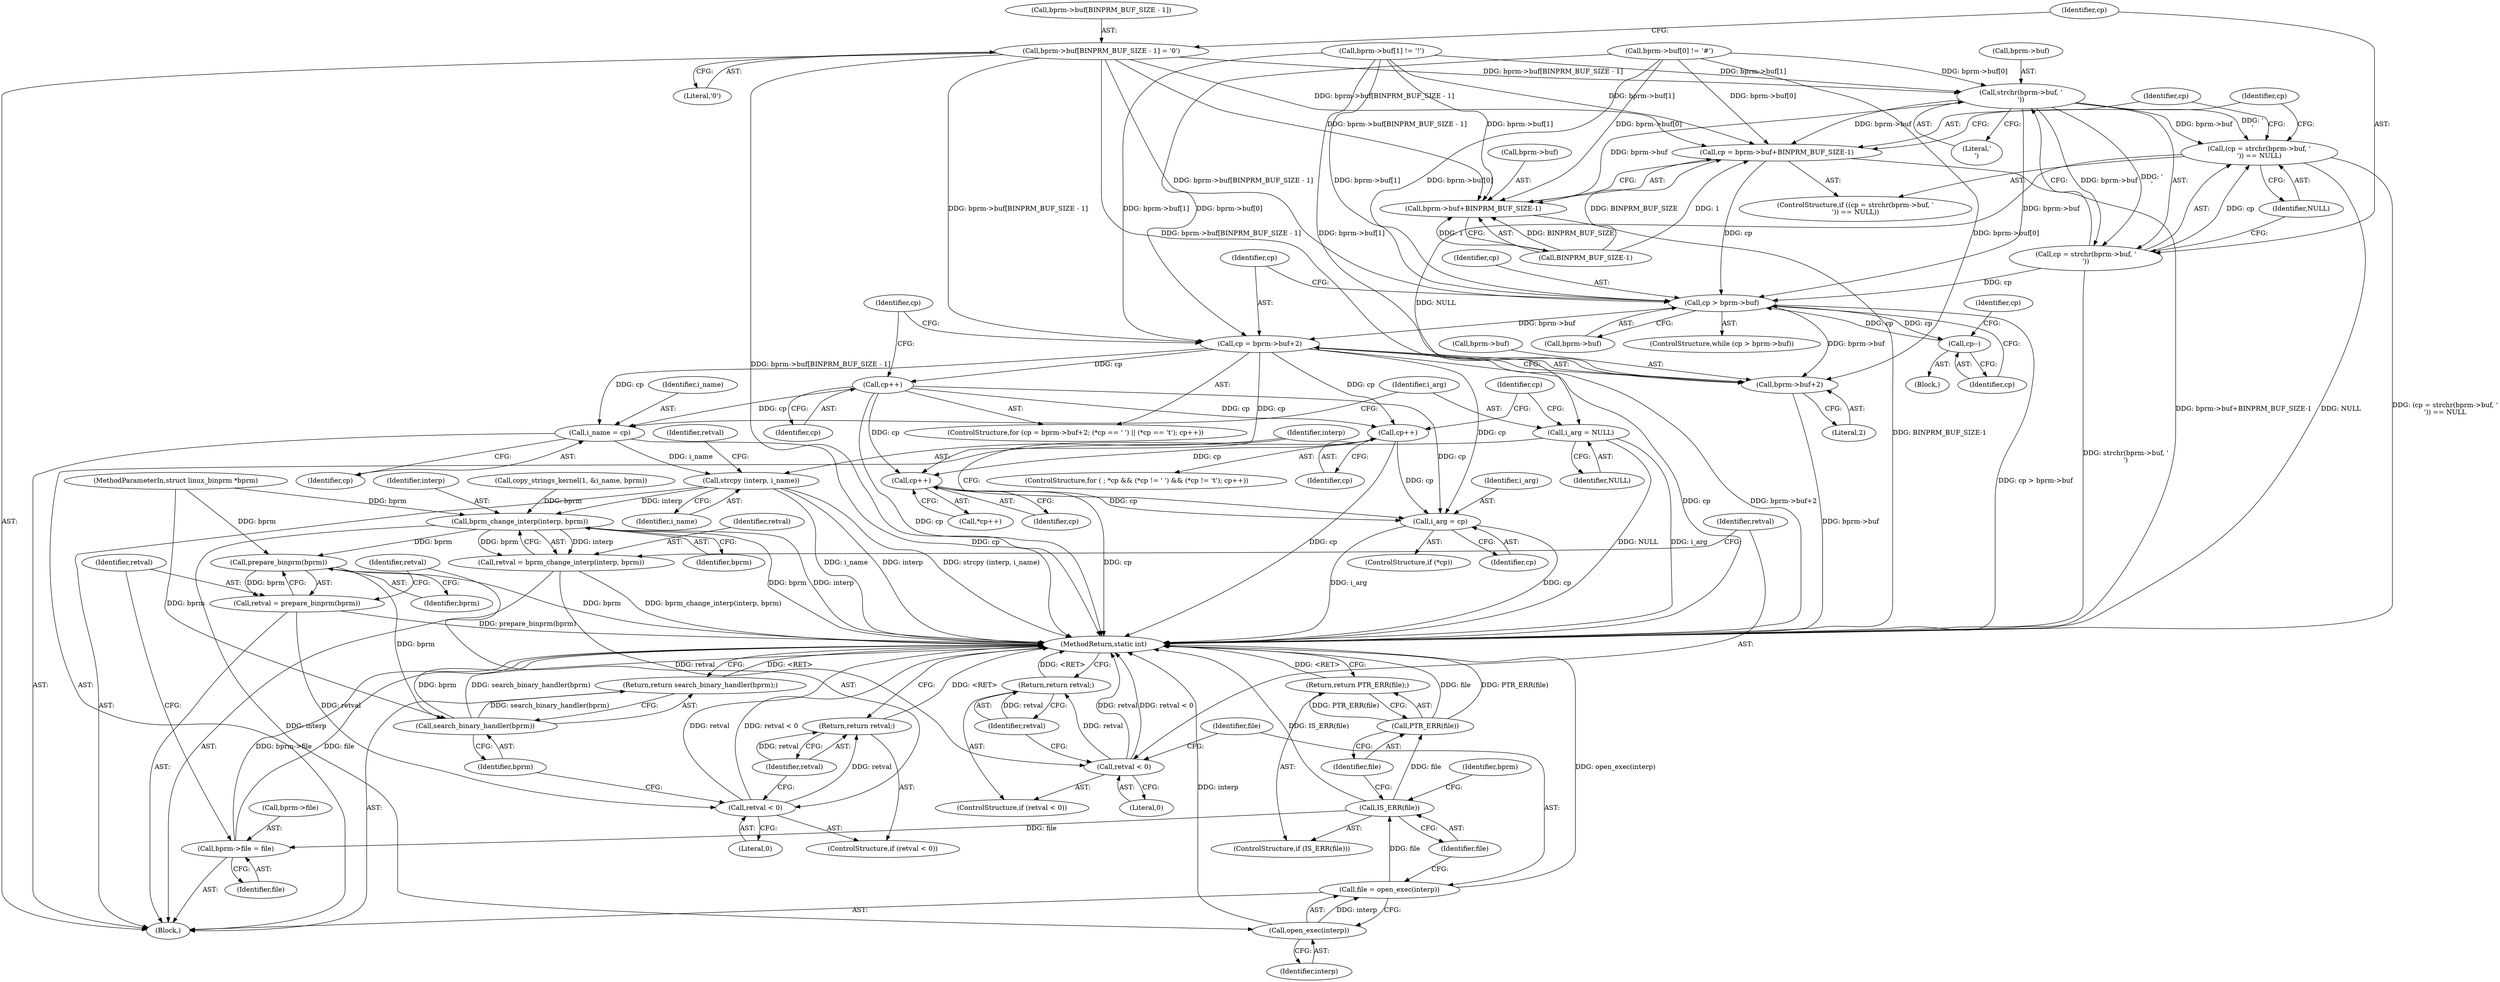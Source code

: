 digraph "0_linux_b66c5984017533316fd1951770302649baf1aa33_0@array" {
"1000146" [label="(Call,bprm->buf[BINPRM_BUF_SIZE - 1] = '\0')"];
"1000159" [label="(Call,strchr(bprm->buf, '\n'))"];
"1000156" [label="(Call,(cp = strchr(bprm->buf, '\n')) == NULL)"];
"1000233" [label="(Call,i_arg = NULL)"];
"1000157" [label="(Call,cp = strchr(bprm->buf, '\n'))"];
"1000179" [label="(Call,cp > bprm->buf)"];
"1000185" [label="(Call,cp--)"];
"1000204" [label="(Call,cp = bprm->buf+2)"];
"1000220" [label="(Call,cp++)"];
"1000230" [label="(Call,i_name = cp)"];
"1000272" [label="(Call,strcpy (interp, i_name))"];
"1000339" [label="(Call,bprm_change_interp(interp, bprm))"];
"1000337" [label="(Call,retval = bprm_change_interp(interp, bprm))"];
"1000343" [label="(Call,retval < 0)"];
"1000346" [label="(Return,return retval;)"];
"1000350" [label="(Call,open_exec(interp))"];
"1000348" [label="(Call,file = open_exec(interp))"];
"1000353" [label="(Call,IS_ERR(file))"];
"1000356" [label="(Call,PTR_ERR(file))"];
"1000355" [label="(Return,return PTR_ERR(file);)"];
"1000358" [label="(Call,bprm->file = file)"];
"1000365" [label="(Call,prepare_binprm(bprm))"];
"1000363" [label="(Call,retval = prepare_binprm(bprm))"];
"1000368" [label="(Call,retval < 0)"];
"1000371" [label="(Return,return retval;)"];
"1000374" [label="(Call,search_binary_handler(bprm))"];
"1000373" [label="(Return,return search_binary_handler(bprm);)"];
"1000249" [label="(Call,cp++)"];
"1000263" [label="(Call,cp++)"];
"1000269" [label="(Call,i_arg = cp)"];
"1000206" [label="(Call,bprm->buf+2)"];
"1000165" [label="(Call,cp = bprm->buf+BINPRM_BUF_SIZE-1)"];
"1000167" [label="(Call,bprm->buf+BINPRM_BUF_SIZE-1)"];
"1000181" [label="(Call,bprm->buf)"];
"1000147" [label="(Call,bprm->buf[BINPRM_BUF_SIZE - 1])"];
"1000364" [label="(Identifier,retval)"];
"1000249" [label="(Call,cp++)"];
"1000171" [label="(Call,BINPRM_BUF_SIZE-1)"];
"1000376" [label="(MethodReturn,static int)"];
"1000220" [label="(Call,cp++)"];
"1000340" [label="(Identifier,interp)"];
"1000348" [label="(Call,file = open_exec(interp))"];
"1000269" [label="(Call,i_arg = cp)"];
"1000263" [label="(Call,cp++)"];
"1000163" [label="(Literal,'\n')"];
"1000164" [label="(Identifier,NULL)"];
"1000266" [label="(ControlStructure,if (*cp))"];
"1000186" [label="(Identifier,cp)"];
"1000250" [label="(Identifier,cp)"];
"1000373" [label="(Return,return search_binary_handler(bprm);)"];
"1000350" [label="(Call,open_exec(interp))"];
"1000356" [label="(Call,PTR_ERR(file))"];
"1000221" [label="(Identifier,cp)"];
"1000206" [label="(Call,bprm->buf+2)"];
"1000370" [label="(Literal,0)"];
"1000106" [label="(MethodParameterIn,struct linux_binprm *bprm)"];
"1000363" [label="(Call,retval = prepare_binprm(bprm))"];
"1000344" [label="(Identifier,retval)"];
"1000368" [label="(Call,retval < 0)"];
"1000116" [label="(Call,bprm->buf[0] != '#')"];
"1000276" [label="(Identifier,retval)"];
"1000271" [label="(Identifier,cp)"];
"1000203" [label="(ControlStructure,for (cp = bprm->buf+2; (*cp == ' ') || (*cp == '\t'); cp++))"];
"1000231" [label="(Identifier,i_name)"];
"1000371" [label="(Return,return retval;)"];
"1000338" [label="(Identifier,retval)"];
"1000355" [label="(Return,return PTR_ERR(file);)"];
"1000365" [label="(Call,prepare_binprm(bprm))"];
"1000358" [label="(Call,bprm->file = file)"];
"1000160" [label="(Call,bprm->buf)"];
"1000185" [label="(Call,cp--)"];
"1000158" [label="(Identifier,cp)"];
"1000166" [label="(Identifier,cp)"];
"1000191" [label="(Identifier,cp)"];
"1000264" [label="(Identifier,cp)"];
"1000375" [label="(Identifier,bprm)"];
"1000360" [label="(Identifier,bprm)"];
"1000367" [label="(ControlStructure,if (retval < 0))"];
"1000270" [label="(Identifier,i_arg)"];
"1000341" [label="(Identifier,bprm)"];
"1000236" [label="(ControlStructure,for ( ; *cp && (*cp != ' ') && (*cp != '\t'); cp++))"];
"1000353" [label="(Call,IS_ERR(file))"];
"1000159" [label="(Call,strchr(bprm->buf, '\n'))"];
"1000167" [label="(Call,bprm->buf+BINPRM_BUF_SIZE-1)"];
"1000230" [label="(Call,i_name = cp)"];
"1000204" [label="(Call,cp = bprm->buf+2)"];
"1000146" [label="(Call,bprm->buf[BINPRM_BUF_SIZE - 1] = '\0')"];
"1000352" [label="(ControlStructure,if (IS_ERR(file)))"];
"1000210" [label="(Literal,2)"];
"1000156" [label="(Call,(cp = strchr(bprm->buf, '\n')) == NULL)"];
"1000351" [label="(Identifier,interp)"];
"1000357" [label="(Identifier,file)"];
"1000235" [label="(Identifier,NULL)"];
"1000359" [label="(Call,bprm->file)"];
"1000234" [label="(Identifier,i_arg)"];
"1000107" [label="(Block,)"];
"1000178" [label="(ControlStructure,while (cp > bprm->buf))"];
"1000157" [label="(Call,cp = strchr(bprm->buf, '\n'))"];
"1000345" [label="(Literal,0)"];
"1000207" [label="(Call,bprm->buf)"];
"1000205" [label="(Identifier,cp)"];
"1000232" [label="(Identifier,cp)"];
"1000343" [label="(Call,retval < 0)"];
"1000184" [label="(Block,)"];
"1000324" [label="(Call,copy_strings_kernel(1, &i_name, bprm))"];
"1000262" [label="(Call,*cp++)"];
"1000339" [label="(Call,bprm_change_interp(interp, bprm))"];
"1000154" [label="(Literal,'\0')"];
"1000354" [label="(Identifier,file)"];
"1000233" [label="(Call,i_arg = NULL)"];
"1000155" [label="(ControlStructure,if ((cp = strchr(bprm->buf, '\n')) == NULL))"];
"1000273" [label="(Identifier,interp)"];
"1000342" [label="(ControlStructure,if (retval < 0))"];
"1000369" [label="(Identifier,retval)"];
"1000179" [label="(Call,cp > bprm->buf)"];
"1000366" [label="(Identifier,bprm)"];
"1000168" [label="(Call,bprm->buf)"];
"1000176" [label="(Identifier,cp)"];
"1000346" [label="(Return,return retval;)"];
"1000347" [label="(Identifier,retval)"];
"1000372" [label="(Identifier,retval)"];
"1000272" [label="(Call,strcpy (interp, i_name))"];
"1000165" [label="(Call,cp = bprm->buf+BINPRM_BUF_SIZE-1)"];
"1000239" [label="(Identifier,cp)"];
"1000214" [label="(Identifier,cp)"];
"1000349" [label="(Identifier,file)"];
"1000123" [label="(Call,bprm->buf[1] != '!')"];
"1000180" [label="(Identifier,cp)"];
"1000337" [label="(Call,retval = bprm_change_interp(interp, bprm))"];
"1000362" [label="(Identifier,file)"];
"1000374" [label="(Call,search_binary_handler(bprm))"];
"1000274" [label="(Identifier,i_name)"];
"1000146" -> "1000107"  [label="AST: "];
"1000146" -> "1000154"  [label="CFG: "];
"1000147" -> "1000146"  [label="AST: "];
"1000154" -> "1000146"  [label="AST: "];
"1000158" -> "1000146"  [label="CFG: "];
"1000146" -> "1000376"  [label="DDG: bprm->buf[BINPRM_BUF_SIZE - 1]"];
"1000146" -> "1000159"  [label="DDG: bprm->buf[BINPRM_BUF_SIZE - 1]"];
"1000146" -> "1000165"  [label="DDG: bprm->buf[BINPRM_BUF_SIZE - 1]"];
"1000146" -> "1000167"  [label="DDG: bprm->buf[BINPRM_BUF_SIZE - 1]"];
"1000146" -> "1000179"  [label="DDG: bprm->buf[BINPRM_BUF_SIZE - 1]"];
"1000146" -> "1000204"  [label="DDG: bprm->buf[BINPRM_BUF_SIZE - 1]"];
"1000146" -> "1000206"  [label="DDG: bprm->buf[BINPRM_BUF_SIZE - 1]"];
"1000159" -> "1000157"  [label="AST: "];
"1000159" -> "1000163"  [label="CFG: "];
"1000160" -> "1000159"  [label="AST: "];
"1000163" -> "1000159"  [label="AST: "];
"1000157" -> "1000159"  [label="CFG: "];
"1000159" -> "1000156"  [label="DDG: bprm->buf"];
"1000159" -> "1000156"  [label="DDG: '\n'"];
"1000159" -> "1000157"  [label="DDG: bprm->buf"];
"1000159" -> "1000157"  [label="DDG: '\n'"];
"1000116" -> "1000159"  [label="DDG: bprm->buf[0]"];
"1000123" -> "1000159"  [label="DDG: bprm->buf[1]"];
"1000159" -> "1000165"  [label="DDG: bprm->buf"];
"1000159" -> "1000167"  [label="DDG: bprm->buf"];
"1000159" -> "1000179"  [label="DDG: bprm->buf"];
"1000156" -> "1000155"  [label="AST: "];
"1000156" -> "1000164"  [label="CFG: "];
"1000157" -> "1000156"  [label="AST: "];
"1000164" -> "1000156"  [label="AST: "];
"1000166" -> "1000156"  [label="CFG: "];
"1000176" -> "1000156"  [label="CFG: "];
"1000156" -> "1000376"  [label="DDG: NULL"];
"1000156" -> "1000376"  [label="DDG: (cp = strchr(bprm->buf, '\n')) == NULL"];
"1000157" -> "1000156"  [label="DDG: cp"];
"1000156" -> "1000233"  [label="DDG: NULL"];
"1000233" -> "1000107"  [label="AST: "];
"1000233" -> "1000235"  [label="CFG: "];
"1000234" -> "1000233"  [label="AST: "];
"1000235" -> "1000233"  [label="AST: "];
"1000239" -> "1000233"  [label="CFG: "];
"1000233" -> "1000376"  [label="DDG: NULL"];
"1000233" -> "1000376"  [label="DDG: i_arg"];
"1000158" -> "1000157"  [label="AST: "];
"1000164" -> "1000157"  [label="CFG: "];
"1000157" -> "1000376"  [label="DDG: strchr(bprm->buf, '\n')"];
"1000157" -> "1000179"  [label="DDG: cp"];
"1000179" -> "1000178"  [label="AST: "];
"1000179" -> "1000181"  [label="CFG: "];
"1000180" -> "1000179"  [label="AST: "];
"1000181" -> "1000179"  [label="AST: "];
"1000186" -> "1000179"  [label="CFG: "];
"1000205" -> "1000179"  [label="CFG: "];
"1000179" -> "1000376"  [label="DDG: cp > bprm->buf"];
"1000185" -> "1000179"  [label="DDG: cp"];
"1000165" -> "1000179"  [label="DDG: cp"];
"1000116" -> "1000179"  [label="DDG: bprm->buf[0]"];
"1000123" -> "1000179"  [label="DDG: bprm->buf[1]"];
"1000179" -> "1000185"  [label="DDG: cp"];
"1000179" -> "1000204"  [label="DDG: bprm->buf"];
"1000179" -> "1000206"  [label="DDG: bprm->buf"];
"1000185" -> "1000184"  [label="AST: "];
"1000185" -> "1000186"  [label="CFG: "];
"1000186" -> "1000185"  [label="AST: "];
"1000191" -> "1000185"  [label="CFG: "];
"1000204" -> "1000203"  [label="AST: "];
"1000204" -> "1000206"  [label="CFG: "];
"1000205" -> "1000204"  [label="AST: "];
"1000206" -> "1000204"  [label="AST: "];
"1000214" -> "1000204"  [label="CFG: "];
"1000204" -> "1000376"  [label="DDG: bprm->buf+2"];
"1000204" -> "1000376"  [label="DDG: cp"];
"1000116" -> "1000204"  [label="DDG: bprm->buf[0]"];
"1000123" -> "1000204"  [label="DDG: bprm->buf[1]"];
"1000204" -> "1000220"  [label="DDG: cp"];
"1000204" -> "1000230"  [label="DDG: cp"];
"1000204" -> "1000249"  [label="DDG: cp"];
"1000204" -> "1000263"  [label="DDG: cp"];
"1000204" -> "1000269"  [label="DDG: cp"];
"1000220" -> "1000203"  [label="AST: "];
"1000220" -> "1000221"  [label="CFG: "];
"1000221" -> "1000220"  [label="AST: "];
"1000214" -> "1000220"  [label="CFG: "];
"1000220" -> "1000376"  [label="DDG: cp"];
"1000220" -> "1000230"  [label="DDG: cp"];
"1000220" -> "1000249"  [label="DDG: cp"];
"1000220" -> "1000263"  [label="DDG: cp"];
"1000220" -> "1000269"  [label="DDG: cp"];
"1000230" -> "1000107"  [label="AST: "];
"1000230" -> "1000232"  [label="CFG: "];
"1000231" -> "1000230"  [label="AST: "];
"1000232" -> "1000230"  [label="AST: "];
"1000234" -> "1000230"  [label="CFG: "];
"1000230" -> "1000376"  [label="DDG: cp"];
"1000230" -> "1000272"  [label="DDG: i_name"];
"1000272" -> "1000107"  [label="AST: "];
"1000272" -> "1000274"  [label="CFG: "];
"1000273" -> "1000272"  [label="AST: "];
"1000274" -> "1000272"  [label="AST: "];
"1000276" -> "1000272"  [label="CFG: "];
"1000272" -> "1000376"  [label="DDG: i_name"];
"1000272" -> "1000376"  [label="DDG: interp"];
"1000272" -> "1000376"  [label="DDG: strcpy (interp, i_name)"];
"1000272" -> "1000339"  [label="DDG: interp"];
"1000339" -> "1000337"  [label="AST: "];
"1000339" -> "1000341"  [label="CFG: "];
"1000340" -> "1000339"  [label="AST: "];
"1000341" -> "1000339"  [label="AST: "];
"1000337" -> "1000339"  [label="CFG: "];
"1000339" -> "1000376"  [label="DDG: interp"];
"1000339" -> "1000376"  [label="DDG: bprm"];
"1000339" -> "1000337"  [label="DDG: interp"];
"1000339" -> "1000337"  [label="DDG: bprm"];
"1000324" -> "1000339"  [label="DDG: bprm"];
"1000106" -> "1000339"  [label="DDG: bprm"];
"1000339" -> "1000350"  [label="DDG: interp"];
"1000339" -> "1000365"  [label="DDG: bprm"];
"1000337" -> "1000107"  [label="AST: "];
"1000338" -> "1000337"  [label="AST: "];
"1000344" -> "1000337"  [label="CFG: "];
"1000337" -> "1000376"  [label="DDG: bprm_change_interp(interp, bprm)"];
"1000337" -> "1000343"  [label="DDG: retval"];
"1000343" -> "1000342"  [label="AST: "];
"1000343" -> "1000345"  [label="CFG: "];
"1000344" -> "1000343"  [label="AST: "];
"1000345" -> "1000343"  [label="AST: "];
"1000347" -> "1000343"  [label="CFG: "];
"1000349" -> "1000343"  [label="CFG: "];
"1000343" -> "1000376"  [label="DDG: retval"];
"1000343" -> "1000376"  [label="DDG: retval < 0"];
"1000343" -> "1000346"  [label="DDG: retval"];
"1000346" -> "1000342"  [label="AST: "];
"1000346" -> "1000347"  [label="CFG: "];
"1000347" -> "1000346"  [label="AST: "];
"1000376" -> "1000346"  [label="CFG: "];
"1000346" -> "1000376"  [label="DDG: <RET>"];
"1000347" -> "1000346"  [label="DDG: retval"];
"1000350" -> "1000348"  [label="AST: "];
"1000350" -> "1000351"  [label="CFG: "];
"1000351" -> "1000350"  [label="AST: "];
"1000348" -> "1000350"  [label="CFG: "];
"1000350" -> "1000376"  [label="DDG: interp"];
"1000350" -> "1000348"  [label="DDG: interp"];
"1000348" -> "1000107"  [label="AST: "];
"1000349" -> "1000348"  [label="AST: "];
"1000354" -> "1000348"  [label="CFG: "];
"1000348" -> "1000376"  [label="DDG: open_exec(interp)"];
"1000348" -> "1000353"  [label="DDG: file"];
"1000353" -> "1000352"  [label="AST: "];
"1000353" -> "1000354"  [label="CFG: "];
"1000354" -> "1000353"  [label="AST: "];
"1000357" -> "1000353"  [label="CFG: "];
"1000360" -> "1000353"  [label="CFG: "];
"1000353" -> "1000376"  [label="DDG: IS_ERR(file)"];
"1000353" -> "1000356"  [label="DDG: file"];
"1000353" -> "1000358"  [label="DDG: file"];
"1000356" -> "1000355"  [label="AST: "];
"1000356" -> "1000357"  [label="CFG: "];
"1000357" -> "1000356"  [label="AST: "];
"1000355" -> "1000356"  [label="CFG: "];
"1000356" -> "1000376"  [label="DDG: PTR_ERR(file)"];
"1000356" -> "1000376"  [label="DDG: file"];
"1000356" -> "1000355"  [label="DDG: PTR_ERR(file)"];
"1000355" -> "1000352"  [label="AST: "];
"1000376" -> "1000355"  [label="CFG: "];
"1000355" -> "1000376"  [label="DDG: <RET>"];
"1000358" -> "1000107"  [label="AST: "];
"1000358" -> "1000362"  [label="CFG: "];
"1000359" -> "1000358"  [label="AST: "];
"1000362" -> "1000358"  [label="AST: "];
"1000364" -> "1000358"  [label="CFG: "];
"1000358" -> "1000376"  [label="DDG: file"];
"1000358" -> "1000376"  [label="DDG: bprm->file"];
"1000365" -> "1000363"  [label="AST: "];
"1000365" -> "1000366"  [label="CFG: "];
"1000366" -> "1000365"  [label="AST: "];
"1000363" -> "1000365"  [label="CFG: "];
"1000365" -> "1000376"  [label="DDG: bprm"];
"1000365" -> "1000363"  [label="DDG: bprm"];
"1000106" -> "1000365"  [label="DDG: bprm"];
"1000365" -> "1000374"  [label="DDG: bprm"];
"1000363" -> "1000107"  [label="AST: "];
"1000364" -> "1000363"  [label="AST: "];
"1000369" -> "1000363"  [label="CFG: "];
"1000363" -> "1000376"  [label="DDG: prepare_binprm(bprm)"];
"1000363" -> "1000368"  [label="DDG: retval"];
"1000368" -> "1000367"  [label="AST: "];
"1000368" -> "1000370"  [label="CFG: "];
"1000369" -> "1000368"  [label="AST: "];
"1000370" -> "1000368"  [label="AST: "];
"1000372" -> "1000368"  [label="CFG: "];
"1000375" -> "1000368"  [label="CFG: "];
"1000368" -> "1000376"  [label="DDG: retval"];
"1000368" -> "1000376"  [label="DDG: retval < 0"];
"1000368" -> "1000371"  [label="DDG: retval"];
"1000371" -> "1000367"  [label="AST: "];
"1000371" -> "1000372"  [label="CFG: "];
"1000372" -> "1000371"  [label="AST: "];
"1000376" -> "1000371"  [label="CFG: "];
"1000371" -> "1000376"  [label="DDG: <RET>"];
"1000372" -> "1000371"  [label="DDG: retval"];
"1000374" -> "1000373"  [label="AST: "];
"1000374" -> "1000375"  [label="CFG: "];
"1000375" -> "1000374"  [label="AST: "];
"1000373" -> "1000374"  [label="CFG: "];
"1000374" -> "1000376"  [label="DDG: bprm"];
"1000374" -> "1000376"  [label="DDG: search_binary_handler(bprm)"];
"1000374" -> "1000373"  [label="DDG: search_binary_handler(bprm)"];
"1000106" -> "1000374"  [label="DDG: bprm"];
"1000373" -> "1000107"  [label="AST: "];
"1000376" -> "1000373"  [label="CFG: "];
"1000373" -> "1000376"  [label="DDG: <RET>"];
"1000249" -> "1000236"  [label="AST: "];
"1000249" -> "1000250"  [label="CFG: "];
"1000250" -> "1000249"  [label="AST: "];
"1000239" -> "1000249"  [label="CFG: "];
"1000249" -> "1000376"  [label="DDG: cp"];
"1000249" -> "1000263"  [label="DDG: cp"];
"1000249" -> "1000269"  [label="DDG: cp"];
"1000263" -> "1000262"  [label="AST: "];
"1000263" -> "1000264"  [label="CFG: "];
"1000264" -> "1000263"  [label="AST: "];
"1000262" -> "1000263"  [label="CFG: "];
"1000263" -> "1000376"  [label="DDG: cp"];
"1000263" -> "1000269"  [label="DDG: cp"];
"1000269" -> "1000266"  [label="AST: "];
"1000269" -> "1000271"  [label="CFG: "];
"1000270" -> "1000269"  [label="AST: "];
"1000271" -> "1000269"  [label="AST: "];
"1000273" -> "1000269"  [label="CFG: "];
"1000269" -> "1000376"  [label="DDG: i_arg"];
"1000269" -> "1000376"  [label="DDG: cp"];
"1000206" -> "1000210"  [label="CFG: "];
"1000207" -> "1000206"  [label="AST: "];
"1000210" -> "1000206"  [label="AST: "];
"1000206" -> "1000376"  [label="DDG: bprm->buf"];
"1000116" -> "1000206"  [label="DDG: bprm->buf[0]"];
"1000123" -> "1000206"  [label="DDG: bprm->buf[1]"];
"1000165" -> "1000155"  [label="AST: "];
"1000165" -> "1000167"  [label="CFG: "];
"1000166" -> "1000165"  [label="AST: "];
"1000167" -> "1000165"  [label="AST: "];
"1000176" -> "1000165"  [label="CFG: "];
"1000165" -> "1000376"  [label="DDG: bprm->buf+BINPRM_BUF_SIZE-1"];
"1000116" -> "1000165"  [label="DDG: bprm->buf[0]"];
"1000123" -> "1000165"  [label="DDG: bprm->buf[1]"];
"1000171" -> "1000165"  [label="DDG: BINPRM_BUF_SIZE"];
"1000171" -> "1000165"  [label="DDG: 1"];
"1000167" -> "1000171"  [label="CFG: "];
"1000168" -> "1000167"  [label="AST: "];
"1000171" -> "1000167"  [label="AST: "];
"1000167" -> "1000376"  [label="DDG: BINPRM_BUF_SIZE-1"];
"1000116" -> "1000167"  [label="DDG: bprm->buf[0]"];
"1000123" -> "1000167"  [label="DDG: bprm->buf[1]"];
"1000171" -> "1000167"  [label="DDG: BINPRM_BUF_SIZE"];
"1000171" -> "1000167"  [label="DDG: 1"];
}
